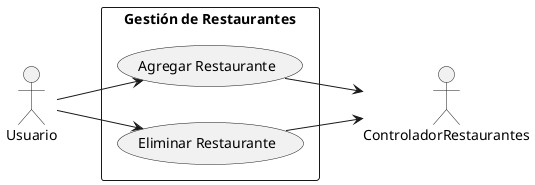 @startuml

left to right direction
skinparam packageStyle rectangle

actor Usuario

rectangle "Gestión de Restaurantes" {
    usecase "Agregar Restaurante" as UC1
    usecase "Eliminar Restaurante" as UC2
}

Usuario --> UC1
Usuario --> UC2
UC1 --> ControladorRestaurantes
UC2 --> ControladorRestaurantes

@enduml
